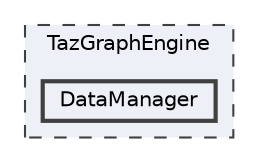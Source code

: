 digraph "/mnt/c/Users/lefte/Mujin/MastersThesis/Taz/TazGraph/TazGraphEngine/DataManager"
{
 // LATEX_PDF_SIZE
  bgcolor="transparent";
  edge [fontname=Helvetica,fontsize=10,labelfontname=Helvetica,labelfontsize=10];
  node [fontname=Helvetica,fontsize=10,shape=box,height=0.2,width=0.4];
  compound=true
  subgraph clusterdir_b651ad071ea0015b9e78c24c646b3ca0 {
    graph [ bgcolor="#edf0f7", pencolor="grey25", label="TazGraphEngine", fontname=Helvetica,fontsize=10 style="filled,dashed", URL="dir_b651ad071ea0015b9e78c24c646b3ca0.html",tooltip=""]
  dir_e363a3c70208fc470cb64e74c799bdb9 [label="DataManager", fillcolor="#edf0f7", color="grey25", style="filled,bold", URL="dir_e363a3c70208fc470cb64e74c799bdb9.html",tooltip=""];
  }
}
